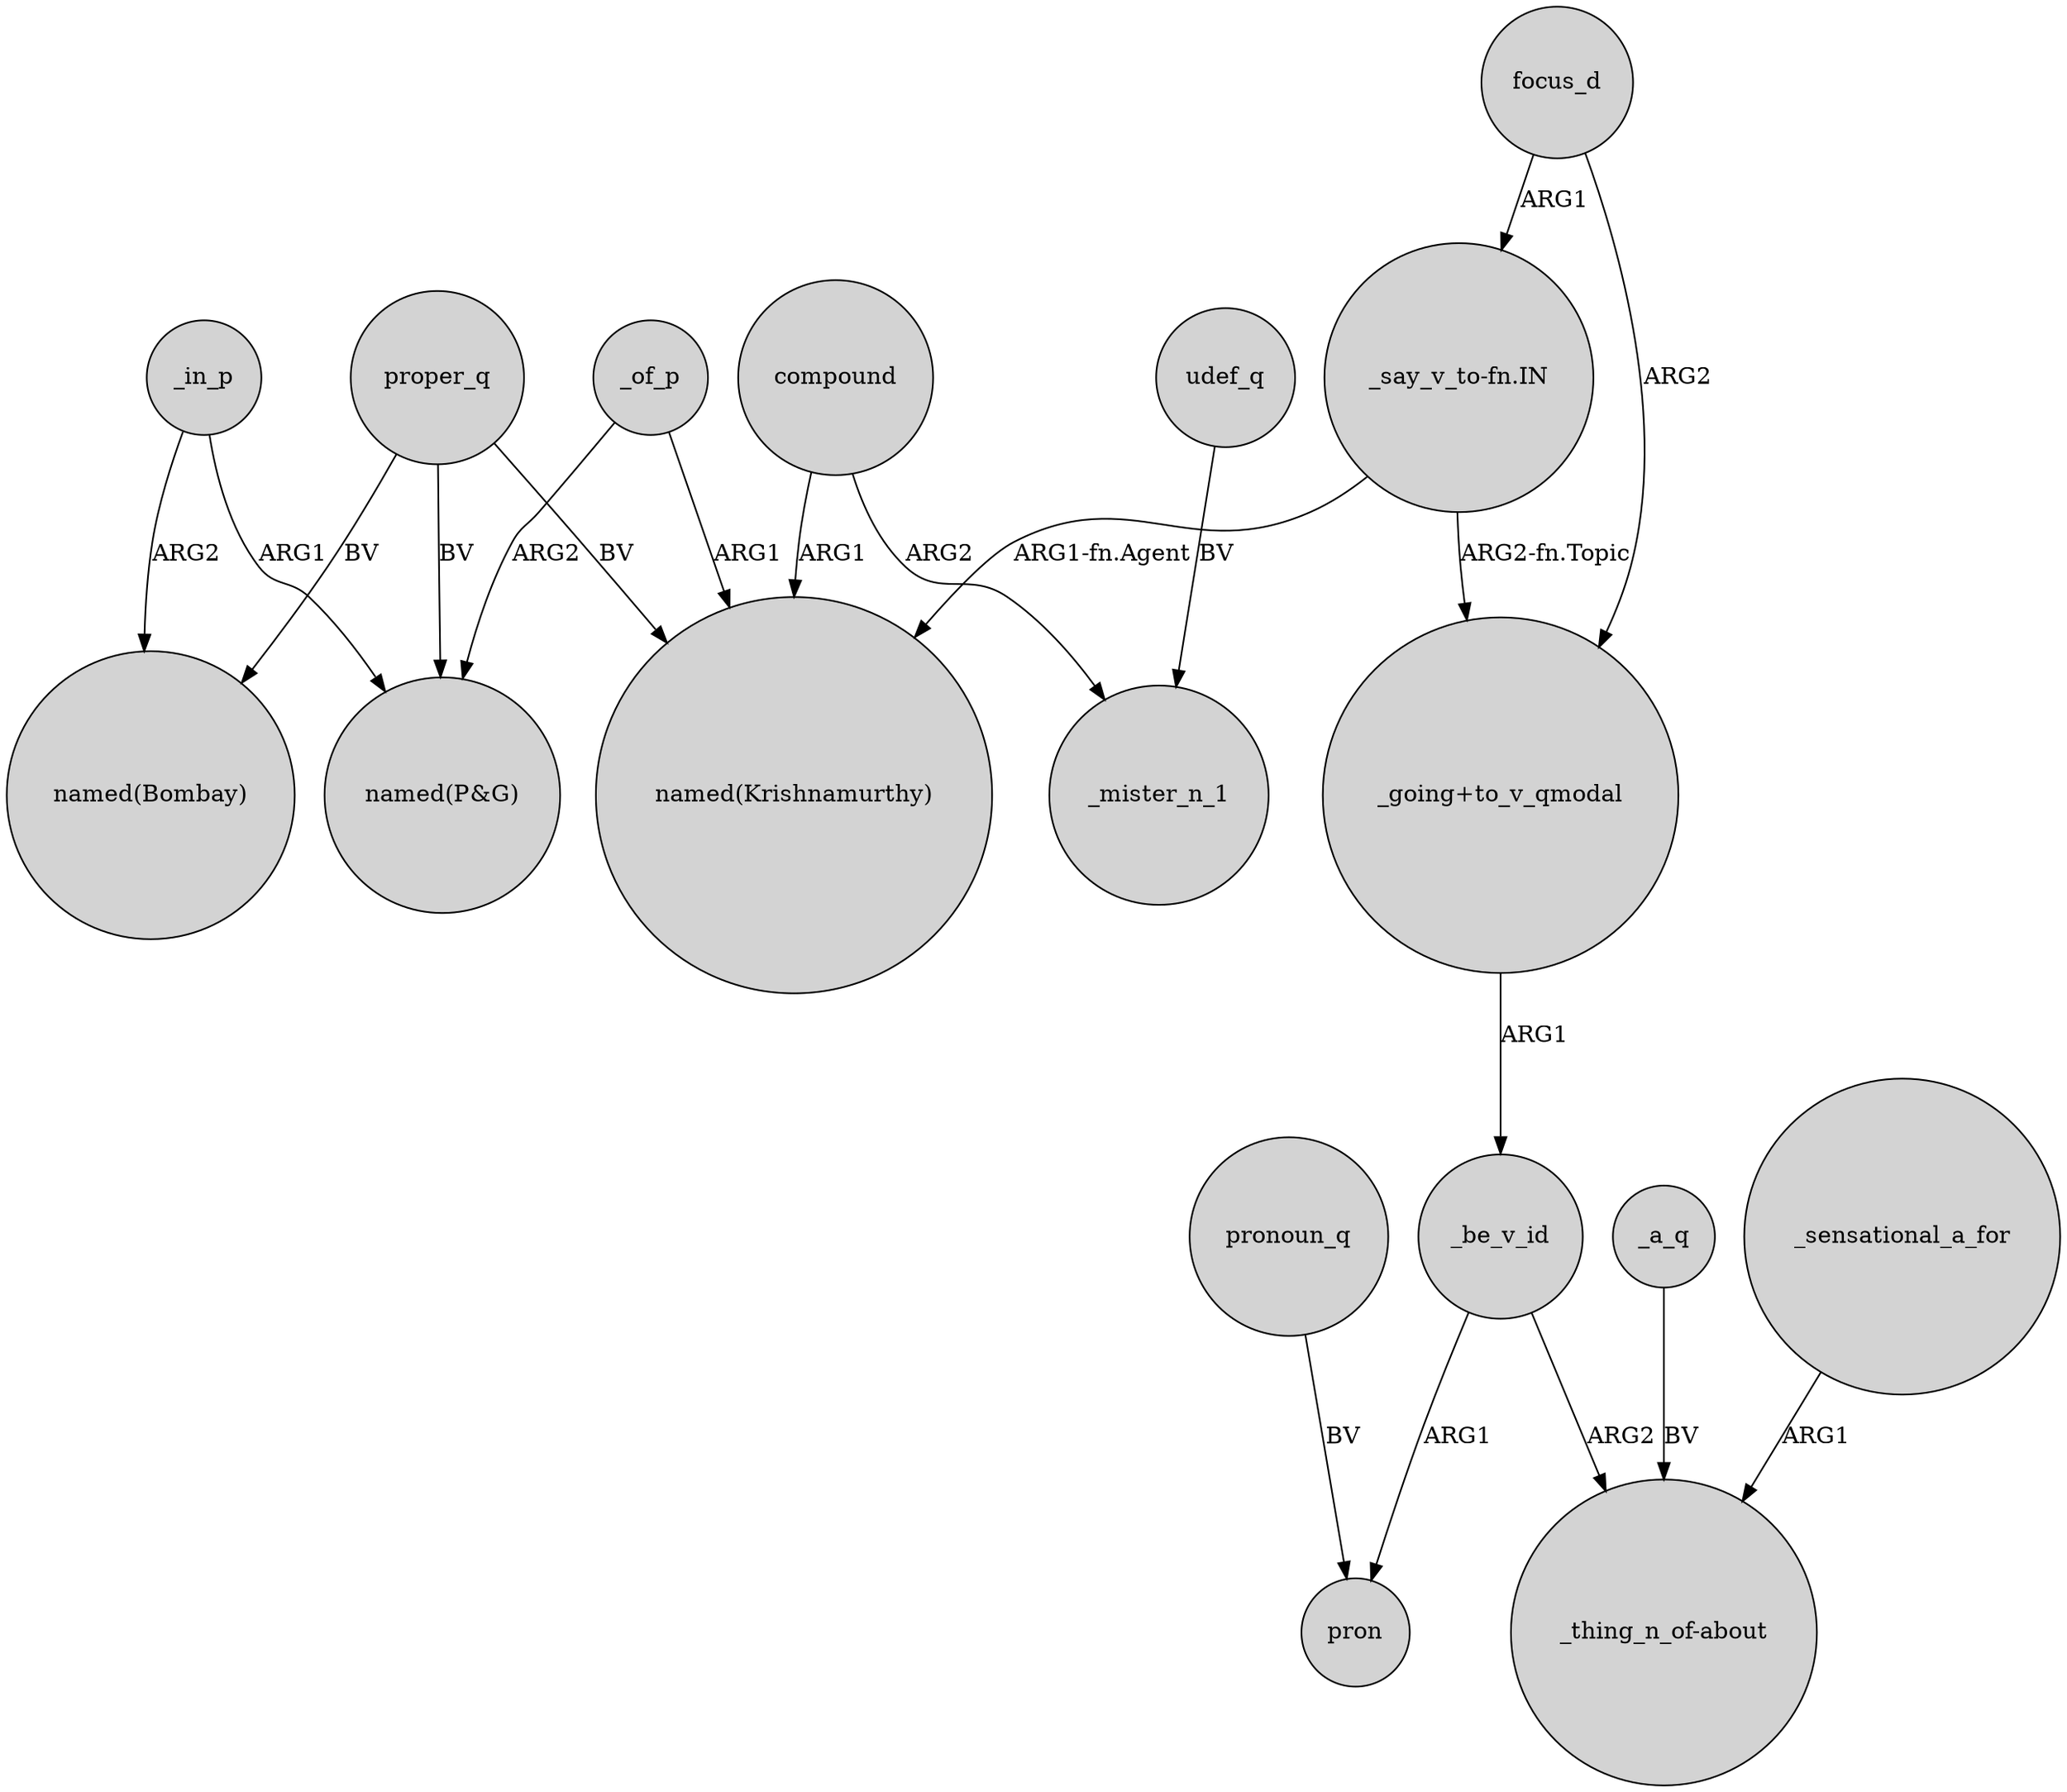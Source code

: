 digraph {
	node [shape=circle style=filled]
	_sensational_a_for -> "_thing_n_of-about" [label=ARG1]
	"_say_v_to-fn.IN" -> "named(Krishnamurthy)" [label="ARG1-fn.Agent"]
	_in_p -> "named(P&G)" [label=ARG1]
	_of_p -> "named(Krishnamurthy)" [label=ARG1]
	compound -> _mister_n_1 [label=ARG2]
	"_say_v_to-fn.IN" -> "_going+to_v_qmodal" [label="ARG2-fn.Topic"]
	udef_q -> _mister_n_1 [label=BV]
	proper_q -> "named(P&G)" [label=BV]
	"_going+to_v_qmodal" -> _be_v_id [label=ARG1]
	_be_v_id -> "_thing_n_of-about" [label=ARG2]
	_be_v_id -> pron [label=ARG1]
	_in_p -> "named(Bombay)" [label=ARG2]
	pronoun_q -> pron [label=BV]
	_a_q -> "_thing_n_of-about" [label=BV]
	_of_p -> "named(P&G)" [label=ARG2]
	proper_q -> "named(Bombay)" [label=BV]
	compound -> "named(Krishnamurthy)" [label=ARG1]
	focus_d -> "_going+to_v_qmodal" [label=ARG2]
	proper_q -> "named(Krishnamurthy)" [label=BV]
	focus_d -> "_say_v_to-fn.IN" [label=ARG1]
}
